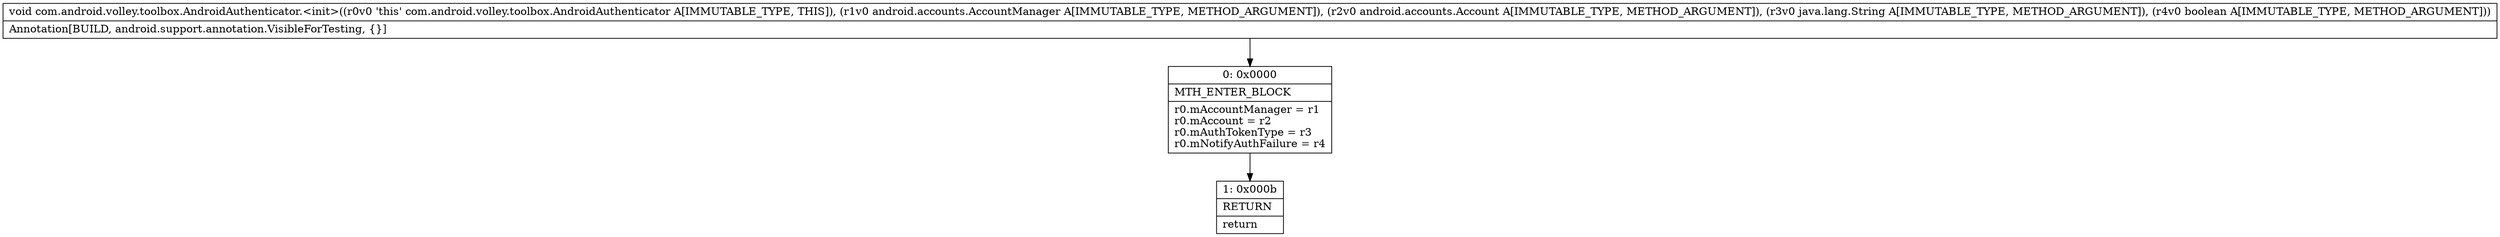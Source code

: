 digraph "CFG forcom.android.volley.toolbox.AndroidAuthenticator.\<init\>(Landroid\/accounts\/AccountManager;Landroid\/accounts\/Account;Ljava\/lang\/String;Z)V" {
Node_0 [shape=record,label="{0\:\ 0x0000|MTH_ENTER_BLOCK\l|r0.mAccountManager = r1\lr0.mAccount = r2\lr0.mAuthTokenType = r3\lr0.mNotifyAuthFailure = r4\l}"];
Node_1 [shape=record,label="{1\:\ 0x000b|RETURN\l|return\l}"];
MethodNode[shape=record,label="{void com.android.volley.toolbox.AndroidAuthenticator.\<init\>((r0v0 'this' com.android.volley.toolbox.AndroidAuthenticator A[IMMUTABLE_TYPE, THIS]), (r1v0 android.accounts.AccountManager A[IMMUTABLE_TYPE, METHOD_ARGUMENT]), (r2v0 android.accounts.Account A[IMMUTABLE_TYPE, METHOD_ARGUMENT]), (r3v0 java.lang.String A[IMMUTABLE_TYPE, METHOD_ARGUMENT]), (r4v0 boolean A[IMMUTABLE_TYPE, METHOD_ARGUMENT]))  | Annotation[BUILD, android.support.annotation.VisibleForTesting, \{\}]\l}"];
MethodNode -> Node_0;
Node_0 -> Node_1;
}

